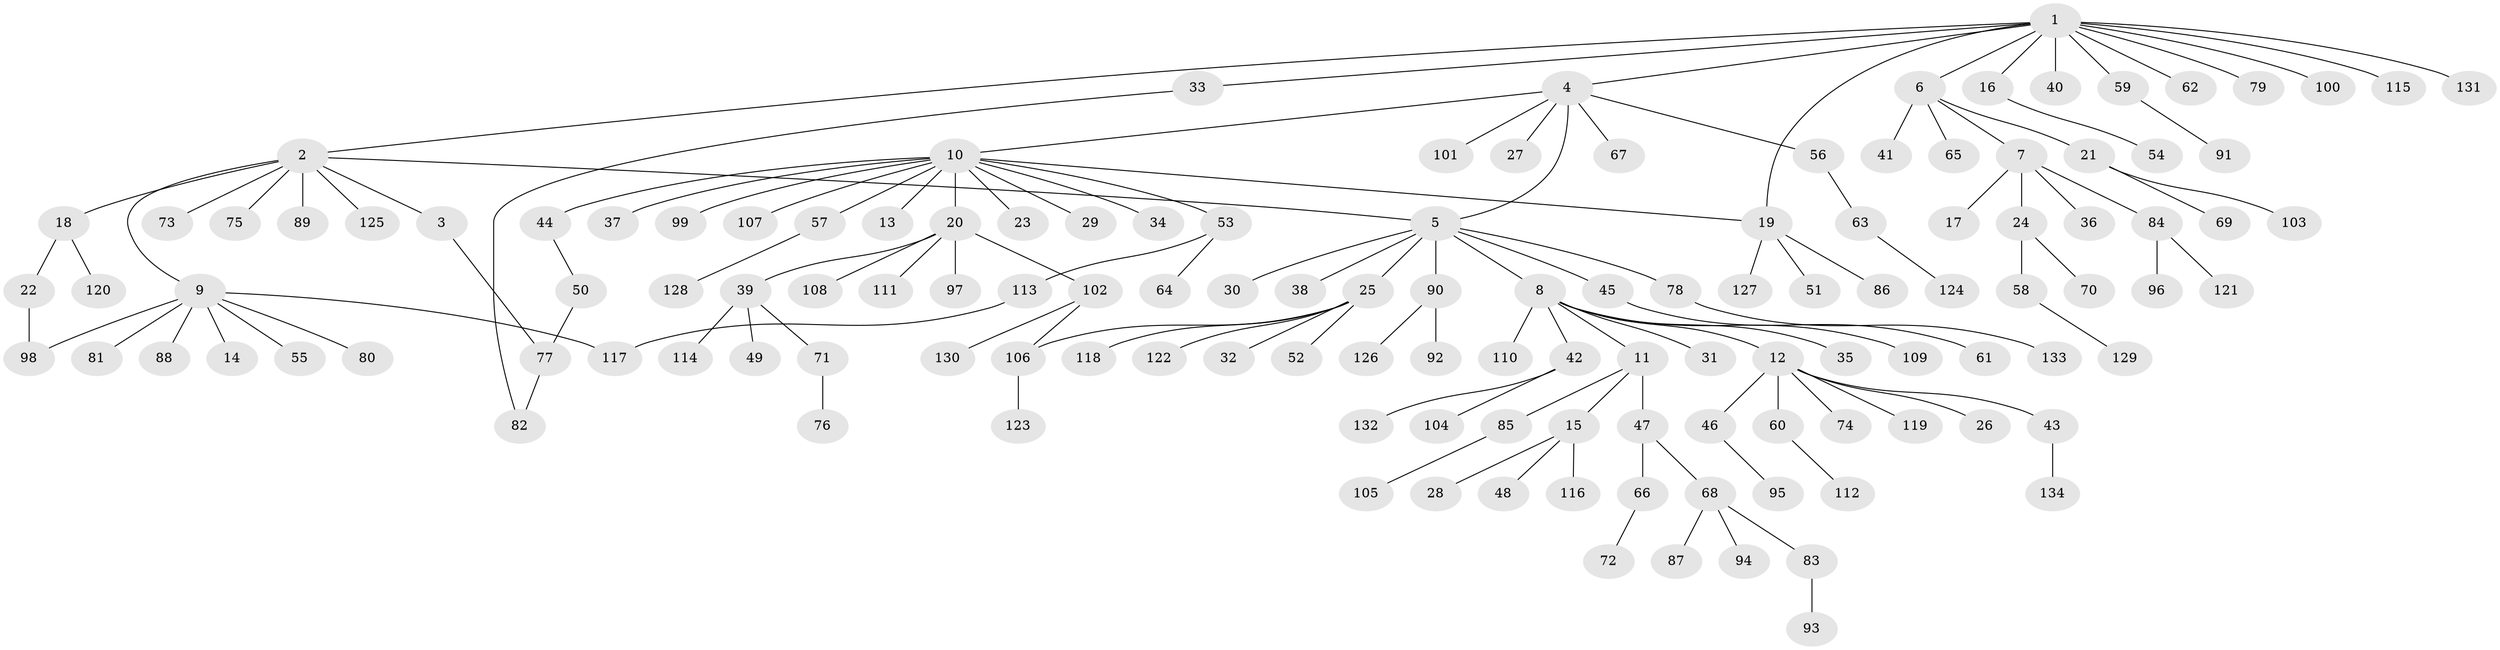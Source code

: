 // coarse degree distribution, {8: 0.029850746268656716, 5: 0.04477611940298507, 2: 0.208955223880597, 6: 0.014925373134328358, 4: 0.05970149253731343, 7: 0.029850746268656716, 1: 0.5373134328358209, 3: 0.07462686567164178}
// Generated by graph-tools (version 1.1) at 2025/50/03/04/25 22:50:17]
// undirected, 134 vertices, 140 edges
graph export_dot {
  node [color=gray90,style=filled];
  1;
  2;
  3;
  4;
  5;
  6;
  7;
  8;
  9;
  10;
  11;
  12;
  13;
  14;
  15;
  16;
  17;
  18;
  19;
  20;
  21;
  22;
  23;
  24;
  25;
  26;
  27;
  28;
  29;
  30;
  31;
  32;
  33;
  34;
  35;
  36;
  37;
  38;
  39;
  40;
  41;
  42;
  43;
  44;
  45;
  46;
  47;
  48;
  49;
  50;
  51;
  52;
  53;
  54;
  55;
  56;
  57;
  58;
  59;
  60;
  61;
  62;
  63;
  64;
  65;
  66;
  67;
  68;
  69;
  70;
  71;
  72;
  73;
  74;
  75;
  76;
  77;
  78;
  79;
  80;
  81;
  82;
  83;
  84;
  85;
  86;
  87;
  88;
  89;
  90;
  91;
  92;
  93;
  94;
  95;
  96;
  97;
  98;
  99;
  100;
  101;
  102;
  103;
  104;
  105;
  106;
  107;
  108;
  109;
  110;
  111;
  112;
  113;
  114;
  115;
  116;
  117;
  118;
  119;
  120;
  121;
  122;
  123;
  124;
  125;
  126;
  127;
  128;
  129;
  130;
  131;
  132;
  133;
  134;
  1 -- 2;
  1 -- 4;
  1 -- 6;
  1 -- 16;
  1 -- 19;
  1 -- 33;
  1 -- 40;
  1 -- 59;
  1 -- 62;
  1 -- 79;
  1 -- 100;
  1 -- 115;
  1 -- 131;
  2 -- 3;
  2 -- 5;
  2 -- 9;
  2 -- 18;
  2 -- 73;
  2 -- 75;
  2 -- 89;
  2 -- 125;
  3 -- 77;
  4 -- 5;
  4 -- 10;
  4 -- 27;
  4 -- 56;
  4 -- 67;
  4 -- 101;
  5 -- 8;
  5 -- 25;
  5 -- 30;
  5 -- 38;
  5 -- 45;
  5 -- 78;
  5 -- 90;
  6 -- 7;
  6 -- 21;
  6 -- 41;
  6 -- 65;
  7 -- 17;
  7 -- 24;
  7 -- 36;
  7 -- 84;
  8 -- 11;
  8 -- 12;
  8 -- 31;
  8 -- 35;
  8 -- 42;
  8 -- 109;
  8 -- 110;
  9 -- 14;
  9 -- 55;
  9 -- 80;
  9 -- 81;
  9 -- 88;
  9 -- 98;
  9 -- 117;
  10 -- 13;
  10 -- 19;
  10 -- 20;
  10 -- 23;
  10 -- 29;
  10 -- 34;
  10 -- 37;
  10 -- 44;
  10 -- 53;
  10 -- 57;
  10 -- 99;
  10 -- 107;
  11 -- 15;
  11 -- 47;
  11 -- 85;
  12 -- 26;
  12 -- 43;
  12 -- 46;
  12 -- 60;
  12 -- 74;
  12 -- 119;
  15 -- 28;
  15 -- 48;
  15 -- 116;
  16 -- 54;
  18 -- 22;
  18 -- 120;
  19 -- 51;
  19 -- 86;
  19 -- 127;
  20 -- 39;
  20 -- 97;
  20 -- 102;
  20 -- 108;
  20 -- 111;
  21 -- 69;
  21 -- 103;
  22 -- 98;
  24 -- 58;
  24 -- 70;
  25 -- 32;
  25 -- 52;
  25 -- 106;
  25 -- 118;
  25 -- 122;
  33 -- 82;
  39 -- 49;
  39 -- 71;
  39 -- 114;
  42 -- 104;
  42 -- 132;
  43 -- 134;
  44 -- 50;
  45 -- 61;
  46 -- 95;
  47 -- 66;
  47 -- 68;
  50 -- 77;
  53 -- 64;
  53 -- 113;
  56 -- 63;
  57 -- 128;
  58 -- 129;
  59 -- 91;
  60 -- 112;
  63 -- 124;
  66 -- 72;
  68 -- 83;
  68 -- 87;
  68 -- 94;
  71 -- 76;
  77 -- 82;
  78 -- 133;
  83 -- 93;
  84 -- 96;
  84 -- 121;
  85 -- 105;
  90 -- 92;
  90 -- 126;
  102 -- 106;
  102 -- 130;
  106 -- 123;
  113 -- 117;
}
